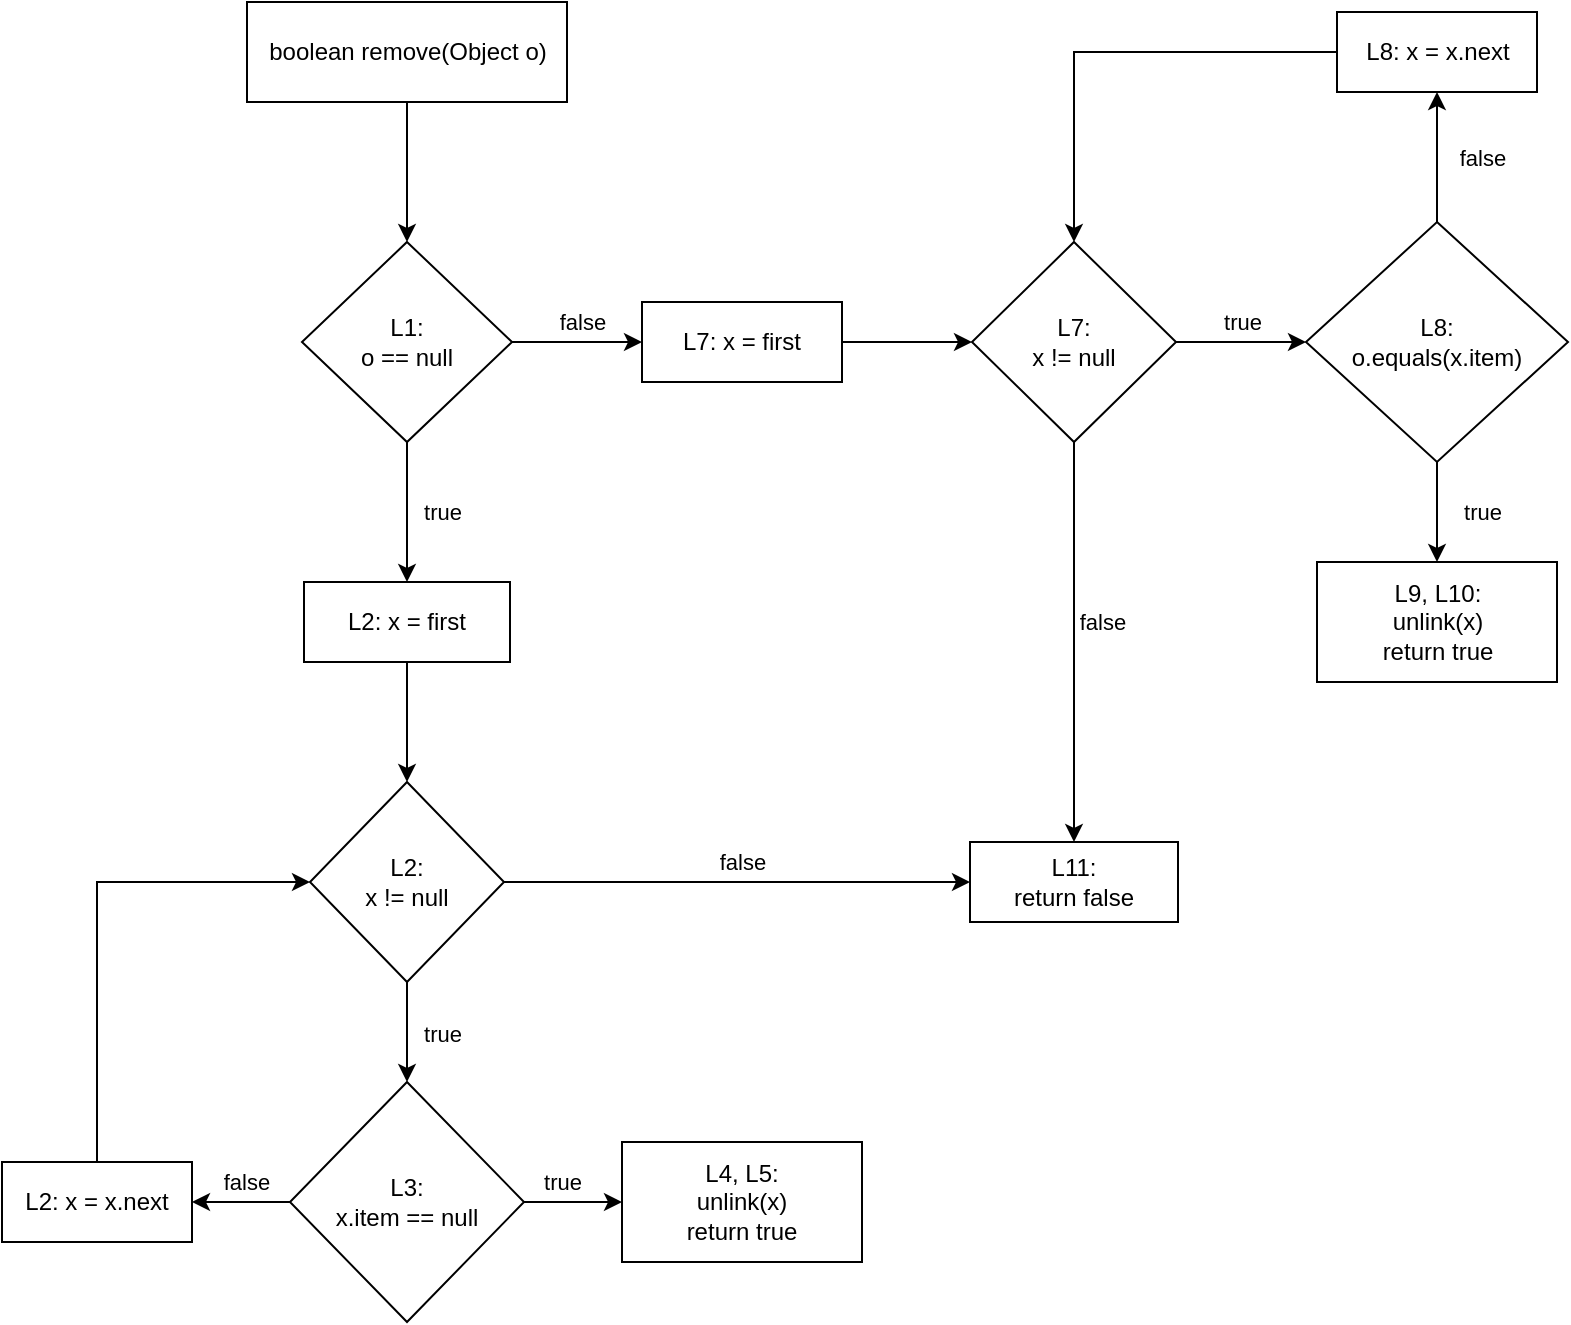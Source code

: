 <mxfile version="11.2.2" type="device" pages="1"><diagram id="AWcli6R24jvzgcdX03s7" name="Page-1"><mxGraphModel dx="1420" dy="797" grid="1" gridSize="10" guides="1" tooltips="1" connect="1" arrows="1" fold="1" page="1" pageScale="1" pageWidth="850" pageHeight="1100" math="0" shadow="0"><root><mxCell id="0"/><mxCell id="1" parent="0"/><mxCell id="lJfJKLG6EwckSryeg4f6-5" style="edgeStyle=orthogonalEdgeStyle;rounded=0;orthogonalLoop=1;jettySize=auto;html=1;exitX=0.5;exitY=1;exitDx=0;exitDy=0;entryX=0.5;entryY=0;entryDx=0;entryDy=0;" edge="1" parent="1" source="lJfJKLG6EwckSryeg4f6-1" target="lJfJKLG6EwckSryeg4f6-3"><mxGeometry relative="1" as="geometry"/></mxCell><mxCell id="lJfJKLG6EwckSryeg4f6-1" value="boolean remove(Object o)" style="rounded=0;whiteSpace=wrap;html=1;" vertex="1" parent="1"><mxGeometry x="162.5" y="110" width="160" height="50" as="geometry"/></mxCell><mxCell id="lJfJKLG6EwckSryeg4f6-8" value="false" style="edgeStyle=orthogonalEdgeStyle;rounded=0;orthogonalLoop=1;jettySize=auto;html=1;entryX=0;entryY=0.5;entryDx=0;entryDy=0;labelBackgroundColor=none;" edge="1" parent="1" source="lJfJKLG6EwckSryeg4f6-3" target="lJfJKLG6EwckSryeg4f6-6"><mxGeometry x="0.077" y="10" relative="1" as="geometry"><mxPoint as="offset"/></mxGeometry></mxCell><mxCell id="lJfJKLG6EwckSryeg4f6-19" value="true" style="edgeStyle=orthogonalEdgeStyle;rounded=0;orthogonalLoop=1;jettySize=auto;html=1;entryX=0.5;entryY=0;entryDx=0;entryDy=0;labelBackgroundColor=none;" edge="1" parent="1" source="lJfJKLG6EwckSryeg4f6-3" target="lJfJKLG6EwckSryeg4f6-16"><mxGeometry x="0.007" y="17" relative="1" as="geometry"><Array as="points"><mxPoint x="243" y="365"/><mxPoint x="243" y="365"/></Array><mxPoint as="offset"/></mxGeometry></mxCell><mxCell id="lJfJKLG6EwckSryeg4f6-3" value="&lt;div&gt;L1: &lt;br&gt;&lt;/div&gt;&lt;div&gt;o == null&lt;/div&gt;" style="rhombus;whiteSpace=wrap;html=1;" vertex="1" parent="1"><mxGeometry x="190" y="230" width="105" height="100" as="geometry"/></mxCell><mxCell id="lJfJKLG6EwckSryeg4f6-9" style="edgeStyle=orthogonalEdgeStyle;rounded=0;orthogonalLoop=1;jettySize=auto;html=1;entryX=0;entryY=0.5;entryDx=0;entryDy=0;" edge="1" parent="1" source="lJfJKLG6EwckSryeg4f6-6" target="lJfJKLG6EwckSryeg4f6-7"><mxGeometry relative="1" as="geometry"/></mxCell><mxCell id="lJfJKLG6EwckSryeg4f6-6" value="L7: x = first" style="rounded=0;whiteSpace=wrap;html=1;" vertex="1" parent="1"><mxGeometry x="360" y="260" width="100" height="40" as="geometry"/></mxCell><mxCell id="lJfJKLG6EwckSryeg4f6-32" value="&lt;div&gt;true&lt;/div&gt;" style="edgeStyle=orthogonalEdgeStyle;rounded=0;orthogonalLoop=1;jettySize=auto;html=1;entryX=0;entryY=0.5;entryDx=0;entryDy=0;labelBackgroundColor=none;" edge="1" parent="1" source="lJfJKLG6EwckSryeg4f6-7" target="lJfJKLG6EwckSryeg4f6-10"><mxGeometry x="0.015" y="10" relative="1" as="geometry"><mxPoint as="offset"/></mxGeometry></mxCell><mxCell id="lJfJKLG6EwckSryeg4f6-36" value="false" style="edgeStyle=orthogonalEdgeStyle;rounded=0;orthogonalLoop=1;jettySize=auto;html=1;entryX=0.5;entryY=0;entryDx=0;entryDy=0;labelBackgroundColor=none;" edge="1" parent="1" source="lJfJKLG6EwckSryeg4f6-7" target="lJfJKLG6EwckSryeg4f6-34"><mxGeometry x="-0.1" y="14" relative="1" as="geometry"><mxPoint as="offset"/></mxGeometry></mxCell><mxCell id="lJfJKLG6EwckSryeg4f6-7" value="&lt;div&gt;L7: &lt;br&gt;&lt;/div&gt;&lt;div&gt;x != null&lt;/div&gt;" style="rhombus;whiteSpace=wrap;html=1;" vertex="1" parent="1"><mxGeometry x="525" y="230" width="102" height="100" as="geometry"/></mxCell><mxCell id="lJfJKLG6EwckSryeg4f6-30" value="false" style="edgeStyle=orthogonalEdgeStyle;rounded=0;orthogonalLoop=1;jettySize=auto;html=1;entryX=0.5;entryY=1;entryDx=0;entryDy=0;labelBackgroundColor=none;" edge="1" parent="1" source="lJfJKLG6EwckSryeg4f6-10" target="lJfJKLG6EwckSryeg4f6-11"><mxGeometry x="-0.008" y="-22" relative="1" as="geometry"><mxPoint as="offset"/></mxGeometry></mxCell><mxCell id="lJfJKLG6EwckSryeg4f6-33" value="true" style="edgeStyle=orthogonalEdgeStyle;rounded=0;orthogonalLoop=1;jettySize=auto;html=1;entryX=0.5;entryY=0;entryDx=0;entryDy=0;labelBackgroundColor=none;" edge="1" parent="1" source="lJfJKLG6EwckSryeg4f6-10" target="lJfJKLG6EwckSryeg4f6-28"><mxGeometry x="0.009" y="22" relative="1" as="geometry"><mxPoint as="offset"/></mxGeometry></mxCell><mxCell id="lJfJKLG6EwckSryeg4f6-10" value="&lt;div&gt;L8: &lt;br&gt;&lt;/div&gt;&lt;div&gt;o.equals(x.item)&lt;/div&gt;" style="rhombus;whiteSpace=wrap;html=1;" vertex="1" parent="1"><mxGeometry x="692" y="220" width="131" height="120" as="geometry"/></mxCell><mxCell id="lJfJKLG6EwckSryeg4f6-31" style="edgeStyle=orthogonalEdgeStyle;rounded=0;orthogonalLoop=1;jettySize=auto;html=1;entryX=0.5;entryY=0;entryDx=0;entryDy=0;labelBackgroundColor=none;" edge="1" parent="1" source="lJfJKLG6EwckSryeg4f6-11" target="lJfJKLG6EwckSryeg4f6-7"><mxGeometry relative="1" as="geometry"/></mxCell><mxCell id="lJfJKLG6EwckSryeg4f6-11" value="L8: x = x.next" style="rounded=0;whiteSpace=wrap;html=1;" vertex="1" parent="1"><mxGeometry x="707.5" y="115" width="100" height="40" as="geometry"/></mxCell><mxCell id="lJfJKLG6EwckSryeg4f6-20" style="edgeStyle=orthogonalEdgeStyle;rounded=0;orthogonalLoop=1;jettySize=auto;html=1;exitX=0.5;exitY=1;exitDx=0;exitDy=0;entryX=0.5;entryY=0;entryDx=0;entryDy=0;" edge="1" parent="1" source="lJfJKLG6EwckSryeg4f6-16" target="lJfJKLG6EwckSryeg4f6-17"><mxGeometry relative="1" as="geometry"/></mxCell><mxCell id="lJfJKLG6EwckSryeg4f6-16" value="L2: x = first" style="rounded=0;whiteSpace=wrap;html=1;" vertex="1" parent="1"><mxGeometry x="191" y="400" width="103" height="40" as="geometry"/></mxCell><mxCell id="lJfJKLG6EwckSryeg4f6-21" value="true" style="edgeStyle=orthogonalEdgeStyle;rounded=0;orthogonalLoop=1;jettySize=auto;html=1;entryX=0.5;entryY=0;entryDx=0;entryDy=0;labelBackgroundColor=none;" edge="1" parent="1" source="lJfJKLG6EwckSryeg4f6-17" target="lJfJKLG6EwckSryeg4f6-18"><mxGeometry x="0.01" y="17" relative="1" as="geometry"><mxPoint as="offset"/></mxGeometry></mxCell><mxCell id="lJfJKLG6EwckSryeg4f6-35" value="false" style="edgeStyle=orthogonalEdgeStyle;rounded=0;orthogonalLoop=1;jettySize=auto;html=1;entryX=0;entryY=0.5;entryDx=0;entryDy=0;labelBackgroundColor=none;" edge="1" parent="1" source="lJfJKLG6EwckSryeg4f6-17" target="lJfJKLG6EwckSryeg4f6-34"><mxGeometry x="0.021" y="10" relative="1" as="geometry"><mxPoint as="offset"/></mxGeometry></mxCell><mxCell id="lJfJKLG6EwckSryeg4f6-17" value="&lt;div&gt;L2: &lt;br&gt;&lt;/div&gt;&lt;div&gt;x != null&lt;/div&gt;" style="rhombus;whiteSpace=wrap;html=1;" vertex="1" parent="1"><mxGeometry x="194" y="500" width="97" height="100" as="geometry"/></mxCell><mxCell id="lJfJKLG6EwckSryeg4f6-23" value="false" style="edgeStyle=orthogonalEdgeStyle;rounded=0;orthogonalLoop=1;jettySize=auto;html=1;entryX=1;entryY=0.5;entryDx=0;entryDy=0;labelBackgroundColor=none;" edge="1" parent="1" source="lJfJKLG6EwckSryeg4f6-18" target="lJfJKLG6EwckSryeg4f6-22"><mxGeometry x="-0.094" y="-10" relative="1" as="geometry"><mxPoint as="offset"/></mxGeometry></mxCell><mxCell id="lJfJKLG6EwckSryeg4f6-26" value="true" style="edgeStyle=orthogonalEdgeStyle;rounded=0;orthogonalLoop=1;jettySize=auto;html=1;entryX=0;entryY=0.5;entryDx=0;entryDy=0;labelBackgroundColor=none;" edge="1" parent="1" source="lJfJKLG6EwckSryeg4f6-18" target="lJfJKLG6EwckSryeg4f6-25"><mxGeometry x="-0.225" y="10" relative="1" as="geometry"><mxPoint as="offset"/></mxGeometry></mxCell><mxCell id="lJfJKLG6EwckSryeg4f6-18" value="&lt;div&gt;L3:&lt;/div&gt;&lt;div&gt;x.item == null&lt;br&gt;&lt;/div&gt;" style="rhombus;whiteSpace=wrap;html=1;" vertex="1" parent="1"><mxGeometry x="184" y="650" width="117" height="120" as="geometry"/></mxCell><mxCell id="lJfJKLG6EwckSryeg4f6-24" style="edgeStyle=orthogonalEdgeStyle;rounded=0;orthogonalLoop=1;jettySize=auto;html=1;entryX=0;entryY=0.5;entryDx=0;entryDy=0;exitX=0.5;exitY=0;exitDx=0;exitDy=0;" edge="1" parent="1" source="lJfJKLG6EwckSryeg4f6-22" target="lJfJKLG6EwckSryeg4f6-17"><mxGeometry relative="1" as="geometry"><Array as="points"><mxPoint x="88" y="550"/></Array></mxGeometry></mxCell><mxCell id="lJfJKLG6EwckSryeg4f6-22" value="&lt;div&gt;L2: x = x.next&lt;/div&gt;" style="rounded=0;whiteSpace=wrap;html=1;" vertex="1" parent="1"><mxGeometry x="40" y="690" width="95" height="40" as="geometry"/></mxCell><mxCell id="lJfJKLG6EwckSryeg4f6-25" value="&lt;div&gt;L4, L5:&lt;/div&gt;&lt;div&gt;unlink(x)&lt;/div&gt;&lt;div&gt;return true&lt;br&gt;&lt;/div&gt;" style="rounded=0;whiteSpace=wrap;html=1;" vertex="1" parent="1"><mxGeometry x="350" y="680" width="120" height="60" as="geometry"/></mxCell><mxCell id="lJfJKLG6EwckSryeg4f6-28" value="&lt;div&gt;L9, L10:&lt;/div&gt;&lt;div&gt;unlink(x)&lt;/div&gt;&lt;div&gt;return true&lt;br&gt;&lt;/div&gt;" style="rounded=0;whiteSpace=wrap;html=1;" vertex="1" parent="1"><mxGeometry x="697.5" y="390" width="120" height="60" as="geometry"/></mxCell><mxCell id="lJfJKLG6EwckSryeg4f6-34" value="&lt;div&gt;L11:&lt;/div&gt;&lt;div&gt;return false&lt;br&gt;&lt;/div&gt;" style="rounded=0;whiteSpace=wrap;html=1;" vertex="1" parent="1"><mxGeometry x="524" y="530" width="104" height="40" as="geometry"/></mxCell></root></mxGraphModel></diagram></mxfile>